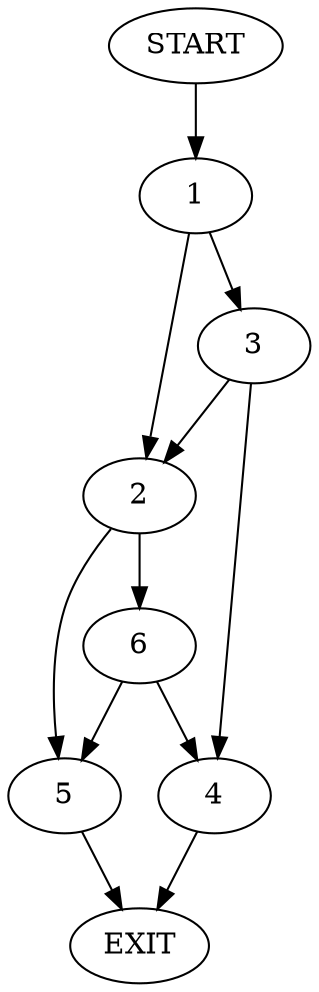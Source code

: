 digraph {
0 [label="START"]
7 [label="EXIT"]
0 -> 1
1 -> 2
1 -> 3
3 -> 2
3 -> 4
2 -> 5
2 -> 6
4 -> 7
5 -> 7
6 -> 5
6 -> 4
}
